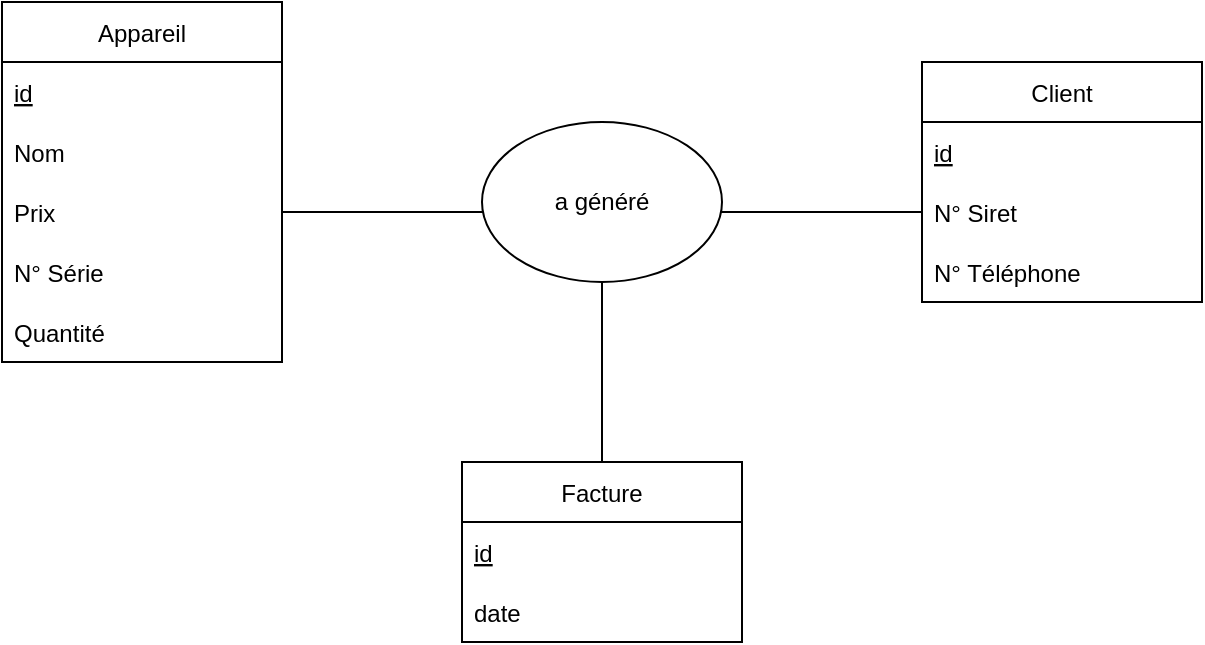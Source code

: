 <mxfile version="20.5.1" type="device" pages="2"><diagram id="UGbs1EmKI1tafDmIfTFE" name="MCD"><mxGraphModel dx="1038" dy="585" grid="1" gridSize="10" guides="1" tooltips="1" connect="1" arrows="1" fold="1" page="1" pageScale="1" pageWidth="827" pageHeight="1169" math="0" shadow="0"><root><mxCell id="0"/><mxCell id="1" parent="0"/><mxCell id="0aolB2Ll4-IM6E0PbzmK-1" value="Appareil" style="swimlane;fontStyle=0;childLayout=stackLayout;horizontal=1;startSize=30;horizontalStack=0;resizeParent=1;resizeParentMax=0;resizeLast=0;collapsible=1;marginBottom=0;" vertex="1" parent="1"><mxGeometry x="100" y="280" width="140" height="180" as="geometry"/></mxCell><mxCell id="0aolB2Ll4-IM6E0PbzmK-2" value="id" style="text;strokeColor=none;fillColor=none;align=left;verticalAlign=middle;spacingLeft=4;spacingRight=4;overflow=hidden;points=[[0,0.5],[1,0.5]];portConstraint=eastwest;rotatable=0;fontStyle=4" vertex="1" parent="0aolB2Ll4-IM6E0PbzmK-1"><mxGeometry y="30" width="140" height="30" as="geometry"/></mxCell><mxCell id="0aolB2Ll4-IM6E0PbzmK-3" value="Nom" style="text;strokeColor=none;fillColor=none;align=left;verticalAlign=middle;spacingLeft=4;spacingRight=4;overflow=hidden;points=[[0,0.5],[1,0.5]];portConstraint=eastwest;rotatable=0;" vertex="1" parent="0aolB2Ll4-IM6E0PbzmK-1"><mxGeometry y="60" width="140" height="30" as="geometry"/></mxCell><mxCell id="0aolB2Ll4-IM6E0PbzmK-4" value="Prix" style="text;strokeColor=none;fillColor=none;align=left;verticalAlign=middle;spacingLeft=4;spacingRight=4;overflow=hidden;points=[[0,0.5],[1,0.5]];portConstraint=eastwest;rotatable=0;" vertex="1" parent="0aolB2Ll4-IM6E0PbzmK-1"><mxGeometry y="90" width="140" height="30" as="geometry"/></mxCell><mxCell id="0aolB2Ll4-IM6E0PbzmK-5" value="N° Série" style="text;strokeColor=none;fillColor=none;align=left;verticalAlign=middle;spacingLeft=4;spacingRight=4;overflow=hidden;points=[[0,0.5],[1,0.5]];portConstraint=eastwest;rotatable=0;" vertex="1" parent="0aolB2Ll4-IM6E0PbzmK-1"><mxGeometry y="120" width="140" height="30" as="geometry"/></mxCell><mxCell id="0aolB2Ll4-IM6E0PbzmK-6" value="Quantité" style="text;strokeColor=none;fillColor=none;align=left;verticalAlign=middle;spacingLeft=4;spacingRight=4;overflow=hidden;points=[[0,0.5],[1,0.5]];portConstraint=eastwest;rotatable=0;" vertex="1" parent="0aolB2Ll4-IM6E0PbzmK-1"><mxGeometry y="150" width="140" height="30" as="geometry"/></mxCell><mxCell id="0aolB2Ll4-IM6E0PbzmK-7" value="Client" style="swimlane;fontStyle=0;childLayout=stackLayout;horizontal=1;startSize=30;horizontalStack=0;resizeParent=1;resizeParentMax=0;resizeLast=0;collapsible=1;marginBottom=0;" vertex="1" parent="1"><mxGeometry x="560" y="310" width="140" height="120" as="geometry"/></mxCell><mxCell id="0aolB2Ll4-IM6E0PbzmK-8" value="id" style="text;strokeColor=none;fillColor=none;align=left;verticalAlign=middle;spacingLeft=4;spacingRight=4;overflow=hidden;points=[[0,0.5],[1,0.5]];portConstraint=eastwest;rotatable=0;fontStyle=4" vertex="1" parent="0aolB2Ll4-IM6E0PbzmK-7"><mxGeometry y="30" width="140" height="30" as="geometry"/></mxCell><mxCell id="0aolB2Ll4-IM6E0PbzmK-9" value="N° Siret" style="text;strokeColor=none;fillColor=none;align=left;verticalAlign=middle;spacingLeft=4;spacingRight=4;overflow=hidden;points=[[0,0.5],[1,0.5]];portConstraint=eastwest;rotatable=0;" vertex="1" parent="0aolB2Ll4-IM6E0PbzmK-7"><mxGeometry y="60" width="140" height="30" as="geometry"/></mxCell><mxCell id="0aolB2Ll4-IM6E0PbzmK-10" value="N° Téléphone" style="text;strokeColor=none;fillColor=none;align=left;verticalAlign=middle;spacingLeft=4;spacingRight=4;overflow=hidden;points=[[0,0.5],[1,0.5]];portConstraint=eastwest;rotatable=0;" vertex="1" parent="0aolB2Ll4-IM6E0PbzmK-7"><mxGeometry y="90" width="140" height="30" as="geometry"/></mxCell><mxCell id="0aolB2Ll4-IM6E0PbzmK-11" value="Facture" style="swimlane;fontStyle=0;childLayout=stackLayout;horizontal=1;startSize=30;horizontalStack=0;resizeParent=1;resizeParentMax=0;resizeLast=0;collapsible=1;marginBottom=0;" vertex="1" parent="1"><mxGeometry x="330" y="510" width="140" height="90" as="geometry"/></mxCell><mxCell id="0aolB2Ll4-IM6E0PbzmK-12" value="id" style="text;strokeColor=none;fillColor=none;align=left;verticalAlign=middle;spacingLeft=4;spacingRight=4;overflow=hidden;points=[[0,0.5],[1,0.5]];portConstraint=eastwest;rotatable=0;fontStyle=4" vertex="1" parent="0aolB2Ll4-IM6E0PbzmK-11"><mxGeometry y="30" width="140" height="30" as="geometry"/></mxCell><mxCell id="0aolB2Ll4-IM6E0PbzmK-13" value="date" style="text;strokeColor=none;fillColor=none;align=left;verticalAlign=middle;spacingLeft=4;spacingRight=4;overflow=hidden;points=[[0,0.5],[1,0.5]];portConstraint=eastwest;rotatable=0;" vertex="1" parent="0aolB2Ll4-IM6E0PbzmK-11"><mxGeometry y="60" width="140" height="30" as="geometry"/></mxCell><mxCell id="0aolB2Ll4-IM6E0PbzmK-16" value="" style="endArrow=none;html=1;rounded=0;exitX=1;exitY=0.5;exitDx=0;exitDy=0;entryX=0;entryY=0.5;entryDx=0;entryDy=0;" edge="1" parent="1" source="0aolB2Ll4-IM6E0PbzmK-4" target="0aolB2Ll4-IM6E0PbzmK-9"><mxGeometry width="50" height="50" relative="1" as="geometry"><mxPoint x="389" y="395" as="sourcePoint"/><mxPoint x="439" y="345" as="targetPoint"/></mxGeometry></mxCell><mxCell id="0aolB2Ll4-IM6E0PbzmK-14" value="a généré" style="ellipse;whiteSpace=wrap;html=1;" vertex="1" parent="1"><mxGeometry x="340" y="340" width="120" height="80" as="geometry"/></mxCell><mxCell id="0aolB2Ll4-IM6E0PbzmK-17" value="" style="endArrow=none;html=1;rounded=0;exitX=0.5;exitY=0;exitDx=0;exitDy=0;entryX=0.5;entryY=1;entryDx=0;entryDy=0;" edge="1" parent="1" source="0aolB2Ll4-IM6E0PbzmK-11" target="0aolB2Ll4-IM6E0PbzmK-14"><mxGeometry width="50" height="50" relative="1" as="geometry"><mxPoint x="390" y="460" as="sourcePoint"/><mxPoint x="440" y="410" as="targetPoint"/></mxGeometry></mxCell></root></mxGraphModel></diagram><diagram id="7rzzcEDN_Cy1bKWVGWEY" name="MLD"><mxGraphModel dx="1038" dy="585" grid="1" gridSize="10" guides="1" tooltips="1" connect="1" arrows="1" fold="1" page="1" pageScale="1" pageWidth="827" pageHeight="1169" math="0" shadow="0"><root><mxCell id="0"/><mxCell id="1" parent="0"/><mxCell id="AM616Y1fCgpUEn-wtbde-1" value="Appareil" style="swimlane;fontStyle=0;childLayout=stackLayout;horizontal=1;startSize=30;horizontalStack=0;resizeParent=1;resizeParentMax=0;resizeLast=0;collapsible=1;marginBottom=0;" vertex="1" parent="1"><mxGeometry x="130" y="560" width="140" height="180" as="geometry"/></mxCell><mxCell id="AM616Y1fCgpUEn-wtbde-13" value="id" style="text;strokeColor=none;fillColor=none;align=left;verticalAlign=middle;spacingLeft=4;spacingRight=4;overflow=hidden;points=[[0,0.5],[1,0.5]];portConstraint=eastwest;rotatable=0;fontStyle=4" vertex="1" parent="AM616Y1fCgpUEn-wtbde-1"><mxGeometry y="30" width="140" height="30" as="geometry"/></mxCell><mxCell id="AM616Y1fCgpUEn-wtbde-3" value="Nom" style="text;strokeColor=none;fillColor=none;align=left;verticalAlign=middle;spacingLeft=4;spacingRight=4;overflow=hidden;points=[[0,0.5],[1,0.5]];portConstraint=eastwest;rotatable=0;" vertex="1" parent="AM616Y1fCgpUEn-wtbde-1"><mxGeometry y="60" width="140" height="30" as="geometry"/></mxCell><mxCell id="AM616Y1fCgpUEn-wtbde-4" value="Prix" style="text;strokeColor=none;fillColor=none;align=left;verticalAlign=middle;spacingLeft=4;spacingRight=4;overflow=hidden;points=[[0,0.5],[1,0.5]];portConstraint=eastwest;rotatable=0;" vertex="1" parent="AM616Y1fCgpUEn-wtbde-1"><mxGeometry y="90" width="140" height="30" as="geometry"/></mxCell><mxCell id="AM616Y1fCgpUEn-wtbde-5" value="N° Série" style="text;strokeColor=none;fillColor=none;align=left;verticalAlign=middle;spacingLeft=4;spacingRight=4;overflow=hidden;points=[[0,0.5],[1,0.5]];portConstraint=eastwest;rotatable=0;" vertex="1" parent="AM616Y1fCgpUEn-wtbde-1"><mxGeometry y="120" width="140" height="30" as="geometry"/></mxCell><mxCell id="AM616Y1fCgpUEn-wtbde-6" value="Quantité" style="text;strokeColor=none;fillColor=none;align=left;verticalAlign=middle;spacingLeft=4;spacingRight=4;overflow=hidden;points=[[0,0.5],[1,0.5]];portConstraint=eastwest;rotatable=0;" vertex="1" parent="AM616Y1fCgpUEn-wtbde-1"><mxGeometry y="150" width="140" height="30" as="geometry"/></mxCell><mxCell id="AM616Y1fCgpUEn-wtbde-8" value="Client" style="swimlane;fontStyle=0;childLayout=stackLayout;horizontal=1;startSize=30;horizontalStack=0;resizeParent=1;resizeParentMax=0;resizeLast=0;collapsible=1;marginBottom=0;" vertex="1" parent="1"><mxGeometry x="320" y="560" width="140" height="120" as="geometry"/></mxCell><mxCell id="AM616Y1fCgpUEn-wtbde-9" value="id" style="text;strokeColor=none;fillColor=none;align=left;verticalAlign=middle;spacingLeft=4;spacingRight=4;overflow=hidden;points=[[0,0.5],[1,0.5]];portConstraint=eastwest;rotatable=0;fontStyle=4" vertex="1" parent="AM616Y1fCgpUEn-wtbde-8"><mxGeometry y="30" width="140" height="30" as="geometry"/></mxCell><mxCell id="AM616Y1fCgpUEn-wtbde-10" value="N° Siret" style="text;strokeColor=none;fillColor=none;align=left;verticalAlign=middle;spacingLeft=4;spacingRight=4;overflow=hidden;points=[[0,0.5],[1,0.5]];portConstraint=eastwest;rotatable=0;" vertex="1" parent="AM616Y1fCgpUEn-wtbde-8"><mxGeometry y="60" width="140" height="30" as="geometry"/></mxCell><mxCell id="AM616Y1fCgpUEn-wtbde-11" value="N° Téléphone" style="text;strokeColor=none;fillColor=none;align=left;verticalAlign=middle;spacingLeft=4;spacingRight=4;overflow=hidden;points=[[0,0.5],[1,0.5]];portConstraint=eastwest;rotatable=0;" vertex="1" parent="AM616Y1fCgpUEn-wtbde-8"><mxGeometry y="90" width="140" height="30" as="geometry"/></mxCell><mxCell id="AM616Y1fCgpUEn-wtbde-14" value="Facture" style="swimlane;fontStyle=0;childLayout=stackLayout;horizontal=1;startSize=30;horizontalStack=0;resizeParent=1;resizeParentMax=0;resizeLast=0;collapsible=1;marginBottom=0;" vertex="1" parent="1"><mxGeometry x="510" y="560" width="140" height="90" as="geometry"/></mxCell><mxCell id="AM616Y1fCgpUEn-wtbde-15" value="id" style="text;strokeColor=none;fillColor=none;align=left;verticalAlign=middle;spacingLeft=4;spacingRight=4;overflow=hidden;points=[[0,0.5],[1,0.5]];portConstraint=eastwest;rotatable=0;fontStyle=4" vertex="1" parent="AM616Y1fCgpUEn-wtbde-14"><mxGeometry y="30" width="140" height="30" as="geometry"/></mxCell><mxCell id="AM616Y1fCgpUEn-wtbde-16" value="date" style="text;strokeColor=none;fillColor=none;align=left;verticalAlign=middle;spacingLeft=4;spacingRight=4;overflow=hidden;points=[[0,0.5],[1,0.5]];portConstraint=eastwest;rotatable=0;" vertex="1" parent="AM616Y1fCgpUEn-wtbde-14"><mxGeometry y="60" width="140" height="30" as="geometry"/></mxCell><mxCell id="8V-GoGaiDaEVgn4I3E1o-1" value="Historique" style="swimlane;fontStyle=0;childLayout=stackLayout;horizontal=1;startSize=30;horizontalStack=0;resizeParent=1;resizeParentMax=0;resizeLast=0;collapsible=1;marginBottom=0;fillColor=#f8cecc;strokeColor=#b85450;" vertex="1" parent="1"><mxGeometry x="320" y="760" width="140" height="210" as="geometry"/></mxCell><mxCell id="8V-GoGaiDaEVgn4I3E1o-2" value="id" style="text;strokeColor=none;fillColor=none;align=left;verticalAlign=middle;spacingLeft=4;spacingRight=4;overflow=hidden;points=[[0,0.5],[1,0.5]];portConstraint=eastwest;rotatable=0;fontStyle=4" vertex="1" parent="8V-GoGaiDaEVgn4I3E1o-1"><mxGeometry y="30" width="140" height="30" as="geometry"/></mxCell><mxCell id="8V-GoGaiDaEVgn4I3E1o-3" value="#id_appareil" style="text;strokeColor=none;fillColor=none;align=left;verticalAlign=middle;spacingLeft=4;spacingRight=4;overflow=hidden;points=[[0,0.5],[1,0.5]];portConstraint=eastwest;rotatable=0;" vertex="1" parent="8V-GoGaiDaEVgn4I3E1o-1"><mxGeometry y="60" width="140" height="30" as="geometry"/></mxCell><mxCell id="8V-GoGaiDaEVgn4I3E1o-4" value="#id_client" style="text;strokeColor=none;fillColor=none;align=left;verticalAlign=middle;spacingLeft=4;spacingRight=4;overflow=hidden;points=[[0,0.5],[1,0.5]];portConstraint=eastwest;rotatable=0;" vertex="1" parent="8V-GoGaiDaEVgn4I3E1o-1"><mxGeometry y="90" width="140" height="30" as="geometry"/></mxCell><mxCell id="8V-GoGaiDaEVgn4I3E1o-5" value="#id_facture" style="text;strokeColor=none;fillColor=none;align=left;verticalAlign=middle;spacingLeft=4;spacingRight=4;overflow=hidden;points=[[0,0.5],[1,0.5]];portConstraint=eastwest;rotatable=0;" vertex="1" parent="8V-GoGaiDaEVgn4I3E1o-1"><mxGeometry y="120" width="140" height="30" as="geometry"/></mxCell><mxCell id="8V-GoGaiDaEVgn4I3E1o-6" value="Quantité" style="text;strokeColor=none;fillColor=none;align=left;verticalAlign=middle;spacingLeft=4;spacingRight=4;overflow=hidden;points=[[0,0.5],[1,0.5]];portConstraint=eastwest;rotatable=0;" vertex="1" parent="8V-GoGaiDaEVgn4I3E1o-1"><mxGeometry y="150" width="140" height="30" as="geometry"/></mxCell><mxCell id="8V-GoGaiDaEVgn4I3E1o-7" value="Vente/Achat" style="text;strokeColor=none;fillColor=none;align=left;verticalAlign=middle;spacingLeft=4;spacingRight=4;overflow=hidden;points=[[0,0.5],[1,0.5]];portConstraint=eastwest;rotatable=0;" vertex="1" parent="8V-GoGaiDaEVgn4I3E1o-1"><mxGeometry y="180" width="140" height="30" as="geometry"/></mxCell></root></mxGraphModel></diagram></mxfile>